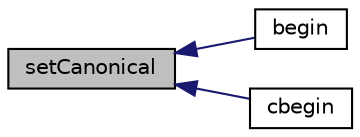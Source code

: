 digraph "setCanonical"
{
  bgcolor="transparent";
  edge [fontname="Helvetica",fontsize="10",labelfontname="Helvetica",labelfontsize="10"];
  node [fontname="Helvetica",fontsize="10",shape=record];
  rankdir="LR";
  Node136 [label="setCanonical",height=0.2,width=0.4,color="black", fillcolor="grey75", style="filled", fontcolor="black"];
  Node136 -> Node137 [dir="back",color="midnightblue",fontsize="10",style="solid",fontname="Helvetica"];
  Node137 [label="begin",height=0.2,width=0.4,color="black",URL="$a26153.html#aafd797094789974da270274ade3a4444",tooltip="Iterator set to the beginning face. For internal edges this is. "];
  Node136 -> Node138 [dir="back",color="midnightblue",fontsize="10",style="solid",fontname="Helvetica"];
  Node138 [label="cbegin",height=0.2,width=0.4,color="black",URL="$a26153.html#aa6e1ecd96e990e279d7528d181478004"];
}
